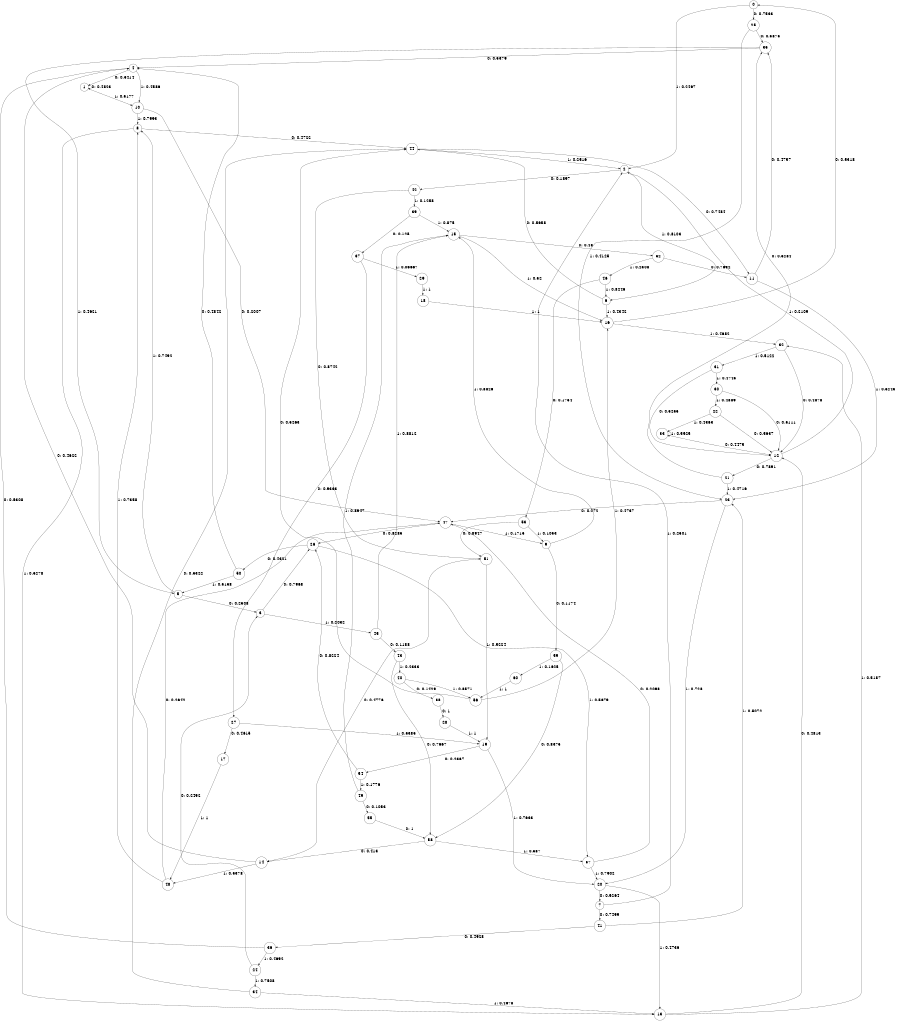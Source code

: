 digraph "ch19concat_phase3_L10" {
size = "6,8.5";
ratio = "fill";
node [shape = circle];
node [fontsize = 24];
edge [fontsize = 24];
0 -> 25 [label = "0: 0.7533   "];
0 -> 2 [label = "1: 0.2467   "];
1 -> 1 [label = "0: 0.4823   "];
1 -> 10 [label = "1: 0.5177   "];
2 -> 42 [label = "0: 0.1897   "];
2 -> 6 [label = "1: 0.8103   "];
3 -> 26 [label = "0: 0.7968   "];
3 -> 45 [label = "1: 0.2032   "];
4 -> 1 [label = "0: 0.5414   "];
4 -> 10 [label = "1: 0.4586   "];
5 -> 3 [label = "0: 0.2508   "];
5 -> 8 [label = "1: 0.7492   "];
6 -> 44 [label = "0: 0.5658   "];
6 -> 16 [label = "1: 0.4342   "];
7 -> 41 [label = "0: 0.7499   "];
7 -> 2 [label = "1: 0.2501   "];
8 -> 44 [label = "0: 0.4722   "];
8 -> 13 [label = "1: 0.5278   "];
9 -> 59 [label = "0: 0.1174   "];
9 -> 15 [label = "1: 0.8826   "];
10 -> 47 [label = "0: 0.2007   "];
10 -> 8 [label = "1: 0.7993   "];
11 -> 35 [label = "0: 0.4757   "];
11 -> 23 [label = "1: 0.5243   "];
12 -> 21 [label = "0: 0.7891   "];
12 -> 2 [label = "1: 0.2109   "];
13 -> 12 [label = "0: 0.4813   "];
13 -> 32 [label = "1: 0.5187   "];
14 -> 4 [label = "0: 0.4622   "];
14 -> 48 [label = "1: 0.5378   "];
15 -> 52 [label = "0: 0.48     "];
15 -> 16 [label = "1: 0.52     "];
16 -> 0 [label = "0: 0.5318   "];
16 -> 32 [label = "1: 0.4682   "];
17 -> 48 [label = "1: 1        "];
18 -> 16 [label = "1: 1        "];
19 -> 54 [label = "0: 0.2367   "];
19 -> 20 [label = "1: 0.7633   "];
20 -> 7 [label = "0: 0.5264   "];
20 -> 13 [label = "1: 0.4736   "];
21 -> 35 [label = "0: 0.5284   "];
21 -> 23 [label = "1: 0.4716   "];
22 -> 12 [label = "0: 0.5637   "];
22 -> 33 [label = "1: 0.4363   "];
23 -> 47 [label = "0: 0.272    "];
23 -> 20 [label = "1: 0.728    "];
24 -> 3 [label = "0: 0.2492   "];
24 -> 34 [label = "1: 0.7508   "];
25 -> 35 [label = "0: 0.5875   "];
25 -> 23 [label = "1: 0.4125   "];
26 -> 50 [label = "0: 0.4321   "];
26 -> 57 [label = "1: 0.5679   "];
27 -> 17 [label = "0: 0.4615   "];
27 -> 19 [label = "1: 0.5385   "];
28 -> 19 [label = "1: 1        "];
29 -> 18 [label = "1: 1        "];
30 -> 12 [label = "0: 0.5111   "];
30 -> 22 [label = "1: 0.4889   "];
31 -> 12 [label = "0: 0.5255   "];
31 -> 30 [label = "1: 0.4745   "];
32 -> 12 [label = "0: 0.4878   "];
32 -> 31 [label = "1: 0.5122   "];
33 -> 12 [label = "0: 0.4475   "];
33 -> 33 [label = "1: 0.5525   "];
34 -> 44 [label = "0: 0.5322   "];
34 -> 13 [label = "1: 0.4678   "];
35 -> 4 [label = "0: 0.5379   "];
35 -> 5 [label = "1: 0.4621   "];
36 -> 4 [label = "0: 0.5308   "];
36 -> 24 [label = "1: 0.4692   "];
37 -> 27 [label = "0: 0.9333   "];
37 -> 29 [label = "1: 0.06667  "];
38 -> 28 [label = "0: 1        "];
39 -> 37 [label = "0: 0.125    "];
39 -> 15 [label = "1: 0.875    "];
40 -> 38 [label = "0: 0.1429   "];
40 -> 56 [label = "1: 0.8571   "];
41 -> 36 [label = "0: 0.4928   "];
41 -> 23 [label = "1: 0.5072   "];
42 -> 51 [label = "0: 0.8742   "];
42 -> 39 [label = "1: 0.1258   "];
43 -> 58 [label = "0: 0.7667   "];
43 -> 40 [label = "1: 0.2333   "];
44 -> 11 [label = "0: 0.7484   "];
44 -> 2 [label = "1: 0.2516   "];
45 -> 43 [label = "0: 0.1188   "];
45 -> 15 [label = "1: 0.8812   "];
46 -> 53 [label = "0: 0.1754   "];
46 -> 6 [label = "1: 0.8246   "];
47 -> 26 [label = "0: 0.8285   "];
47 -> 9 [label = "1: 0.1715   "];
48 -> 47 [label = "0: 0.2642   "];
48 -> 8 [label = "1: 0.7358   "];
49 -> 55 [label = "0: 0.1053   "];
49 -> 15 [label = "1: 0.8947   "];
50 -> 4 [label = "0: 0.4842   "];
50 -> 5 [label = "1: 0.5158   "];
51 -> 14 [label = "0: 0.4776   "];
51 -> 19 [label = "1: 0.5224   "];
52 -> 11 [label = "0: 0.7692   "];
52 -> 46 [label = "1: 0.2308   "];
53 -> 51 [label = "0: 0.8947   "];
53 -> 9 [label = "1: 0.1053   "];
54 -> 26 [label = "0: 0.8224   "];
54 -> 49 [label = "1: 0.1776   "];
55 -> 58 [label = "0: 1        "];
56 -> 44 [label = "0: 0.5263   "];
56 -> 16 [label = "1: 0.4737   "];
57 -> 47 [label = "0: 0.2098   "];
57 -> 20 [label = "1: 0.7902   "];
58 -> 14 [label = "0: 0.413    "];
58 -> 57 [label = "1: 0.587    "];
59 -> 58 [label = "0: 0.8375   "];
59 -> 60 [label = "1: 0.1625   "];
60 -> 56 [label = "1: 1        "];
}
